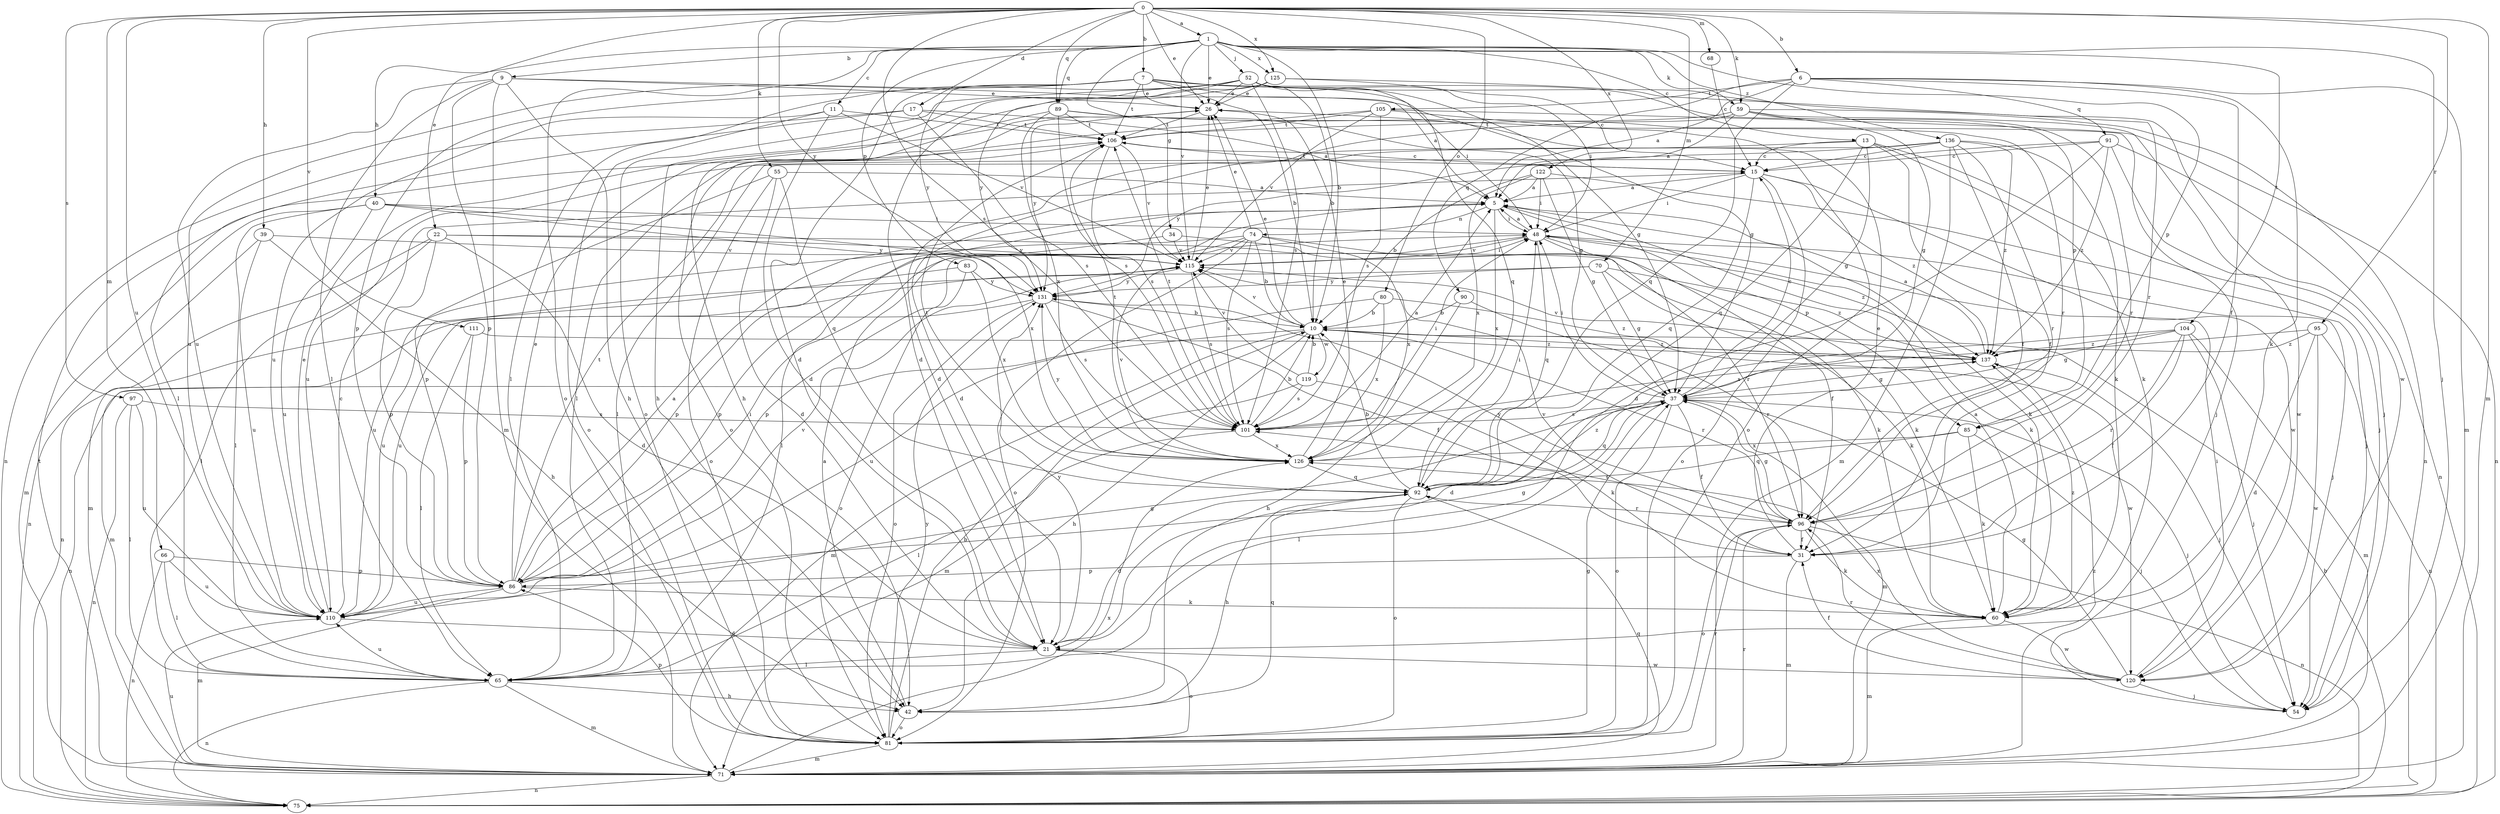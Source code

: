strict digraph  {
0;
1;
5;
6;
7;
9;
10;
11;
13;
15;
17;
21;
22;
26;
31;
34;
37;
39;
40;
42;
48;
52;
54;
55;
59;
60;
65;
66;
68;
70;
71;
74;
75;
80;
81;
83;
85;
86;
89;
90;
91;
92;
95;
96;
97;
101;
104;
105;
106;
110;
111;
115;
119;
120;
122;
125;
126;
131;
136;
137;
0 -> 1  [label=a];
0 -> 6  [label=b];
0 -> 7  [label=b];
0 -> 17  [label=d];
0 -> 22  [label=e];
0 -> 26  [label=e];
0 -> 39  [label=h];
0 -> 55  [label=k];
0 -> 59  [label=k];
0 -> 66  [label=m];
0 -> 68  [label=m];
0 -> 70  [label=m];
0 -> 71  [label=m];
0 -> 80  [label=o];
0 -> 89  [label=q];
0 -> 95  [label=r];
0 -> 97  [label=s];
0 -> 101  [label=s];
0 -> 110  [label=u];
0 -> 111  [label=v];
0 -> 122  [label=x];
0 -> 125  [label=x];
0 -> 131  [label=y];
1 -> 9  [label=b];
1 -> 10  [label=b];
1 -> 11  [label=c];
1 -> 13  [label=c];
1 -> 26  [label=e];
1 -> 34  [label=g];
1 -> 40  [label=h];
1 -> 52  [label=j];
1 -> 54  [label=j];
1 -> 59  [label=k];
1 -> 81  [label=o];
1 -> 83  [label=p];
1 -> 85  [label=p];
1 -> 89  [label=q];
1 -> 104  [label=t];
1 -> 115  [label=v];
1 -> 125  [label=x];
1 -> 136  [label=z];
5 -> 48  [label=i];
5 -> 60  [label=k];
5 -> 65  [label=l];
5 -> 74  [label=n];
5 -> 85  [label=p];
5 -> 126  [label=x];
6 -> 5  [label=a];
6 -> 31  [label=f];
6 -> 60  [label=k];
6 -> 71  [label=m];
6 -> 90  [label=q];
6 -> 91  [label=q];
6 -> 92  [label=q];
6 -> 105  [label=t];
7 -> 5  [label=a];
7 -> 10  [label=b];
7 -> 21  [label=d];
7 -> 26  [label=e];
7 -> 37  [label=g];
7 -> 48  [label=i];
7 -> 85  [label=p];
7 -> 86  [label=p];
7 -> 106  [label=t];
7 -> 110  [label=u];
7 -> 131  [label=y];
9 -> 26  [label=e];
9 -> 37  [label=g];
9 -> 42  [label=h];
9 -> 65  [label=l];
9 -> 71  [label=m];
9 -> 86  [label=p];
9 -> 110  [label=u];
10 -> 26  [label=e];
10 -> 42  [label=h];
10 -> 71  [label=m];
10 -> 75  [label=n];
10 -> 96  [label=r];
10 -> 115  [label=v];
10 -> 119  [label=w];
10 -> 120  [label=w];
10 -> 137  [label=z];
11 -> 21  [label=d];
11 -> 81  [label=o];
11 -> 106  [label=t];
11 -> 110  [label=u];
11 -> 115  [label=v];
13 -> 15  [label=c];
13 -> 21  [label=d];
13 -> 31  [label=f];
13 -> 37  [label=g];
13 -> 54  [label=j];
13 -> 60  [label=k];
13 -> 92  [label=q];
15 -> 5  [label=a];
15 -> 48  [label=i];
15 -> 81  [label=o];
15 -> 92  [label=q];
15 -> 106  [label=t];
15 -> 120  [label=w];
15 -> 137  [label=z];
17 -> 5  [label=a];
17 -> 65  [label=l];
17 -> 75  [label=n];
17 -> 101  [label=s];
17 -> 106  [label=t];
21 -> 65  [label=l];
21 -> 81  [label=o];
21 -> 120  [label=w];
21 -> 131  [label=y];
22 -> 21  [label=d];
22 -> 60  [label=k];
22 -> 65  [label=l];
22 -> 71  [label=m];
22 -> 86  [label=p];
22 -> 115  [label=v];
26 -> 106  [label=t];
26 -> 131  [label=y];
31 -> 26  [label=e];
31 -> 71  [label=m];
31 -> 86  [label=p];
31 -> 115  [label=v];
34 -> 60  [label=k];
34 -> 86  [label=p];
34 -> 115  [label=v];
37 -> 15  [label=c];
37 -> 31  [label=f];
37 -> 48  [label=i];
37 -> 54  [label=j];
37 -> 65  [label=l];
37 -> 71  [label=m];
37 -> 81  [label=o];
37 -> 92  [label=q];
37 -> 101  [label=s];
39 -> 42  [label=h];
39 -> 75  [label=n];
39 -> 110  [label=u];
39 -> 115  [label=v];
40 -> 48  [label=i];
40 -> 65  [label=l];
40 -> 71  [label=m];
40 -> 110  [label=u];
40 -> 126  [label=x];
40 -> 131  [label=y];
42 -> 5  [label=a];
42 -> 81  [label=o];
42 -> 92  [label=q];
48 -> 5  [label=a];
48 -> 31  [label=f];
48 -> 54  [label=j];
48 -> 60  [label=k];
48 -> 86  [label=p];
48 -> 92  [label=q];
48 -> 96  [label=r];
48 -> 115  [label=v];
52 -> 10  [label=b];
52 -> 26  [label=e];
52 -> 42  [label=h];
52 -> 48  [label=i];
52 -> 65  [label=l];
52 -> 81  [label=o];
52 -> 92  [label=q];
52 -> 101  [label=s];
52 -> 120  [label=w];
52 -> 131  [label=y];
55 -> 5  [label=a];
55 -> 21  [label=d];
55 -> 81  [label=o];
55 -> 86  [label=p];
55 -> 92  [label=q];
59 -> 5  [label=a];
59 -> 21  [label=d];
59 -> 37  [label=g];
59 -> 54  [label=j];
59 -> 75  [label=n];
59 -> 96  [label=r];
59 -> 106  [label=t];
60 -> 5  [label=a];
60 -> 71  [label=m];
60 -> 120  [label=w];
60 -> 137  [label=z];
65 -> 42  [label=h];
65 -> 71  [label=m];
65 -> 75  [label=n];
65 -> 110  [label=u];
66 -> 65  [label=l];
66 -> 75  [label=n];
66 -> 86  [label=p];
66 -> 110  [label=u];
68 -> 15  [label=c];
70 -> 37  [label=g];
70 -> 60  [label=k];
70 -> 75  [label=n];
70 -> 131  [label=y];
70 -> 137  [label=z];
71 -> 75  [label=n];
71 -> 92  [label=q];
71 -> 96  [label=r];
71 -> 106  [label=t];
71 -> 110  [label=u];
71 -> 126  [label=x];
71 -> 137  [label=z];
74 -> 10  [label=b];
74 -> 26  [label=e];
74 -> 81  [label=o];
74 -> 86  [label=p];
74 -> 101  [label=s];
74 -> 110  [label=u];
74 -> 115  [label=v];
74 -> 126  [label=x];
74 -> 137  [label=z];
75 -> 10  [label=b];
80 -> 10  [label=b];
80 -> 110  [label=u];
80 -> 126  [label=x];
80 -> 137  [label=z];
81 -> 10  [label=b];
81 -> 37  [label=g];
81 -> 71  [label=m];
81 -> 86  [label=p];
81 -> 96  [label=r];
81 -> 131  [label=y];
83 -> 81  [label=o];
83 -> 110  [label=u];
83 -> 126  [label=x];
83 -> 131  [label=y];
85 -> 54  [label=j];
85 -> 60  [label=k];
85 -> 92  [label=q];
85 -> 126  [label=x];
86 -> 5  [label=a];
86 -> 26  [label=e];
86 -> 37  [label=g];
86 -> 48  [label=i];
86 -> 60  [label=k];
86 -> 71  [label=m];
86 -> 106  [label=t];
86 -> 110  [label=u];
86 -> 115  [label=v];
89 -> 37  [label=g];
89 -> 54  [label=j];
89 -> 81  [label=o];
89 -> 96  [label=r];
89 -> 101  [label=s];
89 -> 106  [label=t];
89 -> 126  [label=x];
90 -> 10  [label=b];
90 -> 42  [label=h];
90 -> 96  [label=r];
91 -> 15  [label=c];
91 -> 21  [label=d];
91 -> 65  [label=l];
91 -> 75  [label=n];
91 -> 120  [label=w];
91 -> 137  [label=z];
92 -> 10  [label=b];
92 -> 21  [label=d];
92 -> 42  [label=h];
92 -> 48  [label=i];
92 -> 81  [label=o];
92 -> 96  [label=r];
92 -> 106  [label=t];
92 -> 137  [label=z];
95 -> 21  [label=d];
95 -> 75  [label=n];
95 -> 101  [label=s];
95 -> 120  [label=w];
95 -> 137  [label=z];
96 -> 31  [label=f];
96 -> 37  [label=g];
96 -> 60  [label=k];
96 -> 75  [label=n];
96 -> 81  [label=o];
96 -> 101  [label=s];
96 -> 131  [label=y];
97 -> 65  [label=l];
97 -> 75  [label=n];
97 -> 101  [label=s];
97 -> 110  [label=u];
101 -> 5  [label=a];
101 -> 10  [label=b];
101 -> 48  [label=i];
101 -> 65  [label=l];
101 -> 106  [label=t];
101 -> 126  [label=x];
104 -> 21  [label=d];
104 -> 31  [label=f];
104 -> 37  [label=g];
104 -> 54  [label=j];
104 -> 71  [label=m];
104 -> 96  [label=r];
104 -> 137  [label=z];
105 -> 65  [label=l];
105 -> 75  [label=n];
105 -> 81  [label=o];
105 -> 101  [label=s];
105 -> 106  [label=t];
105 -> 115  [label=v];
106 -> 15  [label=c];
106 -> 101  [label=s];
106 -> 115  [label=v];
110 -> 15  [label=c];
110 -> 21  [label=d];
110 -> 26  [label=e];
110 -> 37  [label=g];
111 -> 65  [label=l];
111 -> 86  [label=p];
111 -> 137  [label=z];
115 -> 26  [label=e];
115 -> 48  [label=i];
115 -> 101  [label=s];
115 -> 110  [label=u];
115 -> 131  [label=y];
119 -> 10  [label=b];
119 -> 60  [label=k];
119 -> 71  [label=m];
119 -> 101  [label=s];
119 -> 115  [label=v];
120 -> 31  [label=f];
120 -> 37  [label=g];
120 -> 48  [label=i];
120 -> 54  [label=j];
120 -> 96  [label=r];
120 -> 126  [label=x];
122 -> 5  [label=a];
122 -> 10  [label=b];
122 -> 37  [label=g];
122 -> 48  [label=i];
122 -> 54  [label=j];
122 -> 126  [label=x];
125 -> 15  [label=c];
125 -> 21  [label=d];
125 -> 26  [label=e];
125 -> 42  [label=h];
125 -> 96  [label=r];
126 -> 26  [label=e];
126 -> 92  [label=q];
126 -> 106  [label=t];
126 -> 115  [label=v];
126 -> 131  [label=y];
131 -> 10  [label=b];
131 -> 31  [label=f];
131 -> 71  [label=m];
131 -> 81  [label=o];
131 -> 101  [label=s];
136 -> 15  [label=c];
136 -> 31  [label=f];
136 -> 60  [label=k];
136 -> 71  [label=m];
136 -> 96  [label=r];
136 -> 110  [label=u];
136 -> 131  [label=y];
136 -> 137  [label=z];
137 -> 5  [label=a];
137 -> 37  [label=g];
137 -> 54  [label=j];
137 -> 115  [label=v];
}

